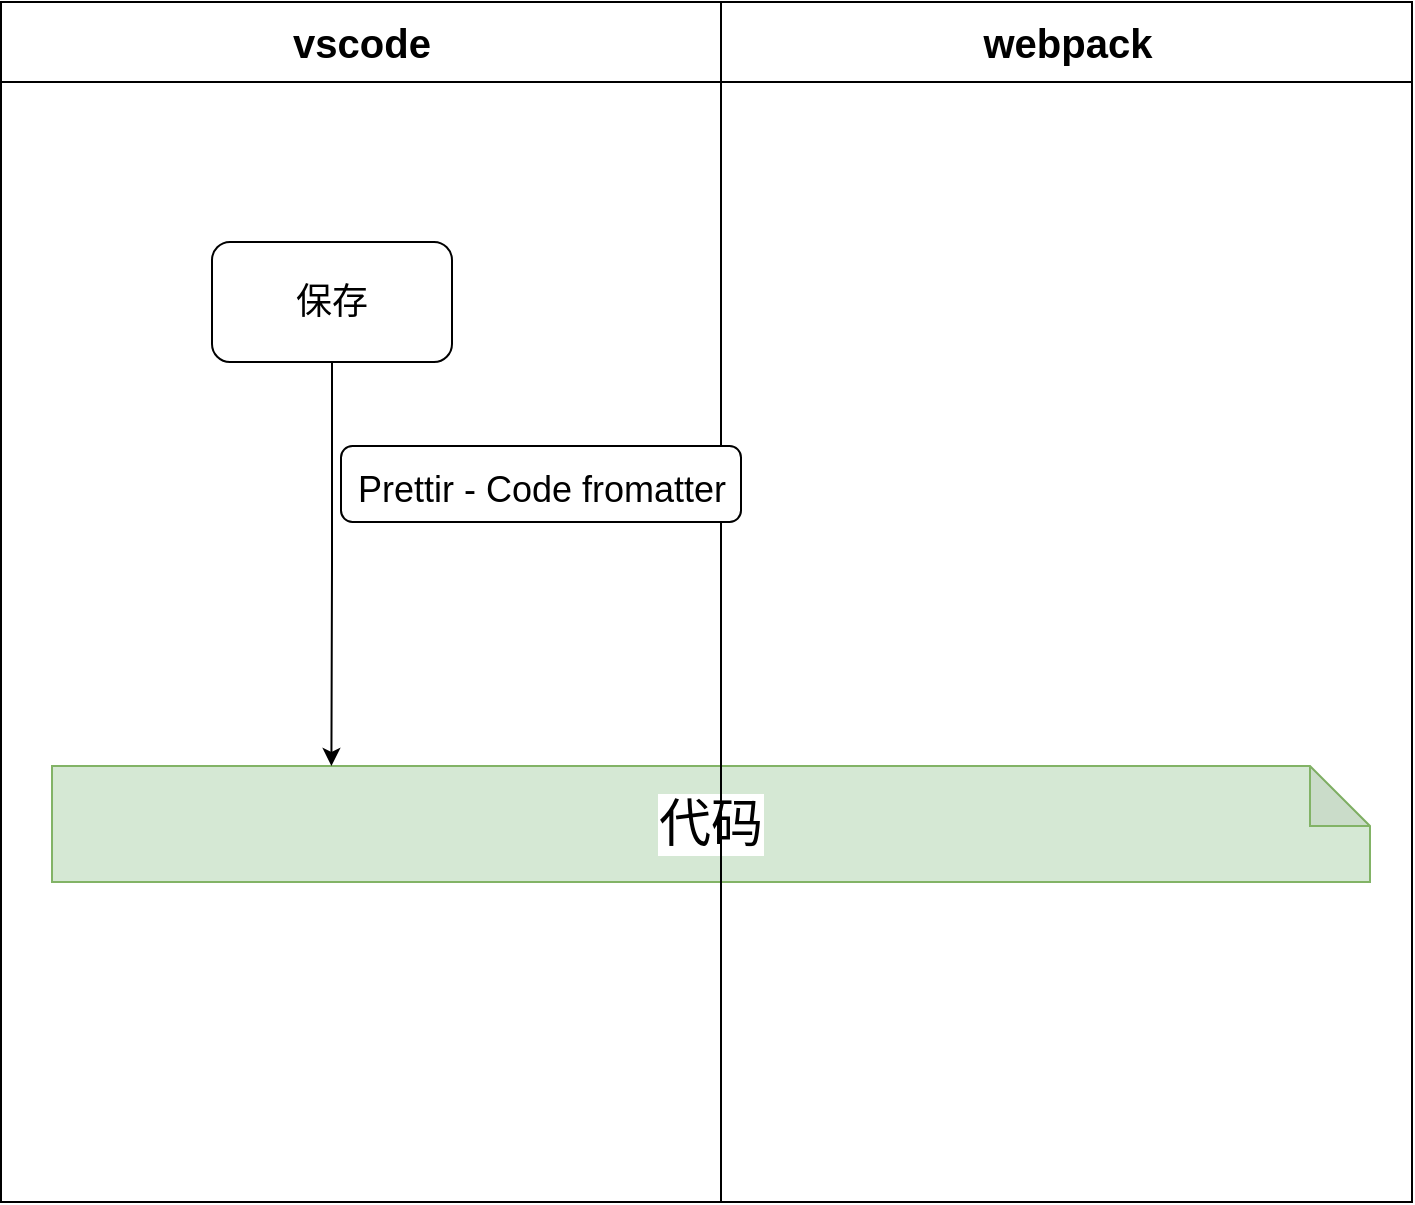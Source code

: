 <mxfile version="20.0.1" type="github">
  <diagram name="Page-1" id="e7e014a7-5840-1c2e-5031-d8a46d1fe8dd">
    <mxGraphModel dx="946" dy="590" grid="1" gridSize="10" guides="1" tooltips="1" connect="1" arrows="1" fold="1" page="1" pageScale="1" pageWidth="1169" pageHeight="826" background="none" math="0" shadow="0">
      <root>
        <mxCell id="0" />
        <mxCell id="1" parent="0" />
        <mxCell id="3" value="webpack" style="swimlane;whiteSpace=wrap;fontSize=20;startSize=40;" parent="1" vertex="1">
          <mxGeometry x="504.5" y="90" width="345.5" height="600" as="geometry" />
        </mxCell>
        <mxCell id="waCabicPUlIcyvX0TlD8-44" value="&lt;font style=&quot;font-size: 26px;&quot;&gt;代码&lt;/font&gt;" style="shape=note;whiteSpace=wrap;html=1;backgroundOutline=1;darkOpacity=0.05;labelBackgroundColor=#FFFFFF;fontSize=15;fillColor=#d5e8d4;strokeColor=#82b366;" vertex="1" parent="3">
          <mxGeometry x="-334.5" y="382" width="659" height="58" as="geometry" />
        </mxCell>
        <mxCell id="waCabicPUlIcyvX0TlD8-43" value="vscode" style="swimlane;whiteSpace=wrap;startSize=40;fontSize=20;" vertex="1" parent="1">
          <mxGeometry x="144.5" y="90" width="360" height="600" as="geometry" />
        </mxCell>
        <mxCell id="waCabicPUlIcyvX0TlD8-48" value="保存" style="rounded=1;whiteSpace=wrap;html=1;labelBackgroundColor=#FFFFFF;fontSize=18;fontColor=#000000;strokeWidth=1;" vertex="1" parent="waCabicPUlIcyvX0TlD8-43">
          <mxGeometry x="105.5" y="120" width="120" height="60" as="geometry" />
        </mxCell>
        <mxCell id="waCabicPUlIcyvX0TlD8-47" value="&lt;font style=&quot;font-size: 18px; line-height: 1;&quot;&gt;Prettir - Code fromatter&lt;/font&gt;" style="rounded=1;whiteSpace=wrap;html=1;labelBackgroundColor=#FFFFFF;fontSize=26;fontColor=#000000;strokeWidth=1;" vertex="1" parent="waCabicPUlIcyvX0TlD8-43">
          <mxGeometry x="170" y="222" width="200" height="38" as="geometry" />
        </mxCell>
        <mxCell id="waCabicPUlIcyvX0TlD8-49" style="edgeStyle=orthogonalEdgeStyle;rounded=0;orthogonalLoop=1;jettySize=auto;html=1;entryX=0.212;entryY=0;entryDx=0;entryDy=0;entryPerimeter=0;fontSize=18;fontColor=#000000;" edge="1" parent="1" source="waCabicPUlIcyvX0TlD8-48" target="waCabicPUlIcyvX0TlD8-44">
          <mxGeometry relative="1" as="geometry" />
        </mxCell>
      </root>
    </mxGraphModel>
  </diagram>
</mxfile>
